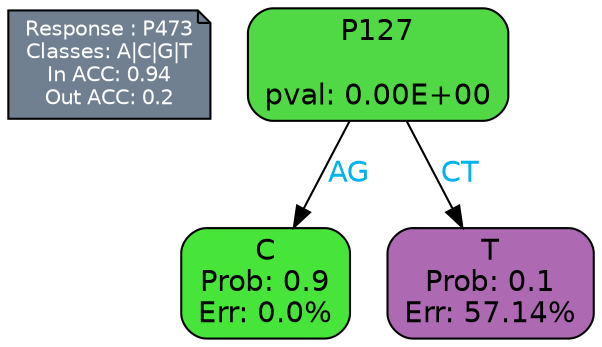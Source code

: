 digraph Tree {
node [shape=box, style="filled, rounded", color="black", fontname=helvetica] ;
graph [ranksep=equally, splines=polylines, bgcolor=transparent, dpi=600] ;
edge [fontname=helvetica] ;
LEGEND [label="Response : P473
Classes: A|C|G|T
In ACC: 0.94
Out ACC: 0.2
",shape=note,align=left,style=filled,fillcolor="slategray",fontcolor="white",fontsize=10];1 [label="P127

pval: 0.00E+00", fillcolor="#51d845"] ;
2 [label="C
Prob: 0.9
Err: 0.0%", fillcolor="#47e539"] ;
3 [label="T
Prob: 0.1
Err: 57.14%", fillcolor="#ad6ab3"] ;
1 -> 2 [label="AG",fontcolor=deepskyblue2] ;
1 -> 3 [label="CT",fontcolor=deepskyblue2] ;
{rank = same; 2;3;}{rank = same; LEGEND;1;}}
